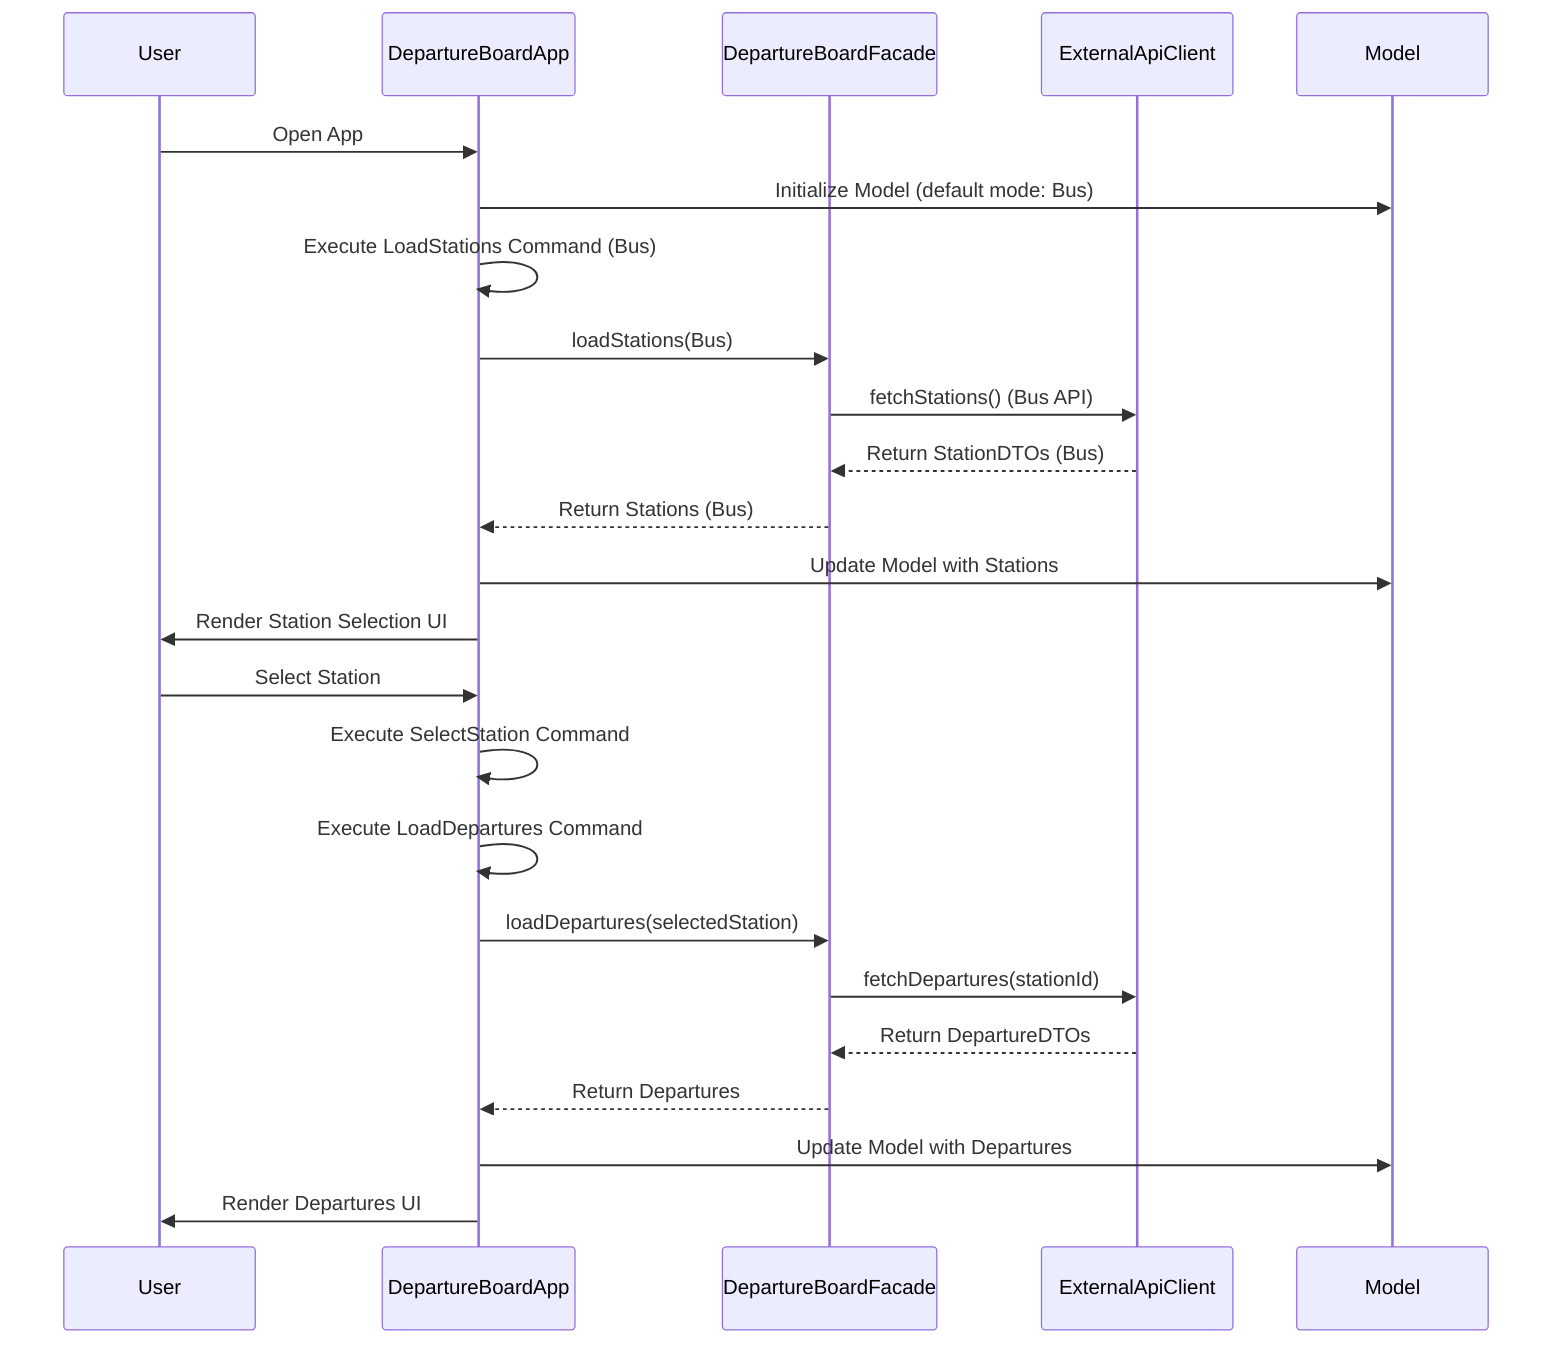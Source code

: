 sequenceDiagram
    participant U as User
    participant A as DepartureBoardApp
    participant F as DepartureBoardFacade
    participant API as ExternalApiClient
    participant M as Model

    U->>A: Open App
    A->>M: Initialize Model (default mode: Bus)
    A->>A: Execute LoadStations Command (Bus)
    A->>F: loadStations(Bus)
    F->>API: fetchStations() (Bus API)
    API-->>F: Return StationDTOs (Bus)
    F-->>A: Return Stations (Bus)
    A->>M: Update Model with Stations
    A->>U: Render Station Selection UI

    U->>A: Select Station
    A->>A: Execute SelectStation Command
    A->>A: Execute LoadDepartures Command
    A->>F: loadDepartures(selectedStation)
    F->>API: fetchDepartures(stationId)
    API-->>F: Return DepartureDTOs
    F-->>A: Return Departures
    A->>M: Update Model with Departures
    A->>U: Render Departures UI